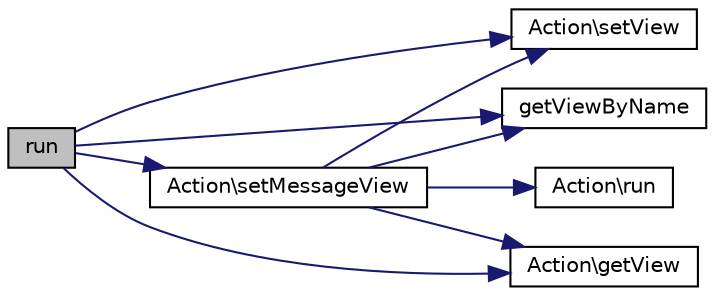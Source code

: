 digraph "run"
{
  edge [fontname="Helvetica",fontsize="10",labelfontname="Helvetica",labelfontsize="10"];
  node [fontname="Helvetica",fontsize="10",shape=record];
  rankdir="LR";
  Node1 [label="run",height=0.2,width=0.4,color="black", fillcolor="grey75", style="filled", fontcolor="black"];
  Node1 -> Node2 [color="midnightblue",fontsize="10",style="solid",fontname="Helvetica"];
  Node2 [label="Action\\setMessageView",height=0.2,width=0.4,color="black", fillcolor="white", style="filled",URL="$class_action.html#a9bd2ebdc8cb9836ba9b0f1d574fb1116"];
  Node2 -> Node3 [color="midnightblue",fontsize="10",style="solid",fontname="Helvetica"];
  Node3 [label="Action\\setView",height=0.2,width=0.4,color="black", fillcolor="white", style="filled",URL="$class_action.html#ab7b32659820de59ffe097cd1848f5d36"];
  Node2 -> Node4 [color="midnightblue",fontsize="10",style="solid",fontname="Helvetica"];
  Node4 [label="getViewByName",height=0.2,width=0.4,color="black", fillcolor="white", style="filled",URL="$index_8php.html#acd373d3719c9e82f9b8fac2542d8ebae"];
  Node2 -> Node5 [color="midnightblue",fontsize="10",style="solid",fontname="Helvetica"];
  Node5 [label="Action\\getView",height=0.2,width=0.4,color="black", fillcolor="white", style="filled",URL="$class_action.html#a50677812ea3f0258f7d03bbac5265413"];
  Node2 -> Node6 [color="midnightblue",fontsize="10",style="solid",fontname="Helvetica"];
  Node6 [label="Action\\run",height=0.2,width=0.4,color="black", fillcolor="white", style="filled",URL="$class_action.html#afb0fafe7e02a3ae1993c01c19fad2bae"];
  Node1 -> Node3 [color="midnightblue",fontsize="10",style="solid",fontname="Helvetica"];
  Node1 -> Node4 [color="midnightblue",fontsize="10",style="solid",fontname="Helvetica"];
  Node1 -> Node5 [color="midnightblue",fontsize="10",style="solid",fontname="Helvetica"];
}
